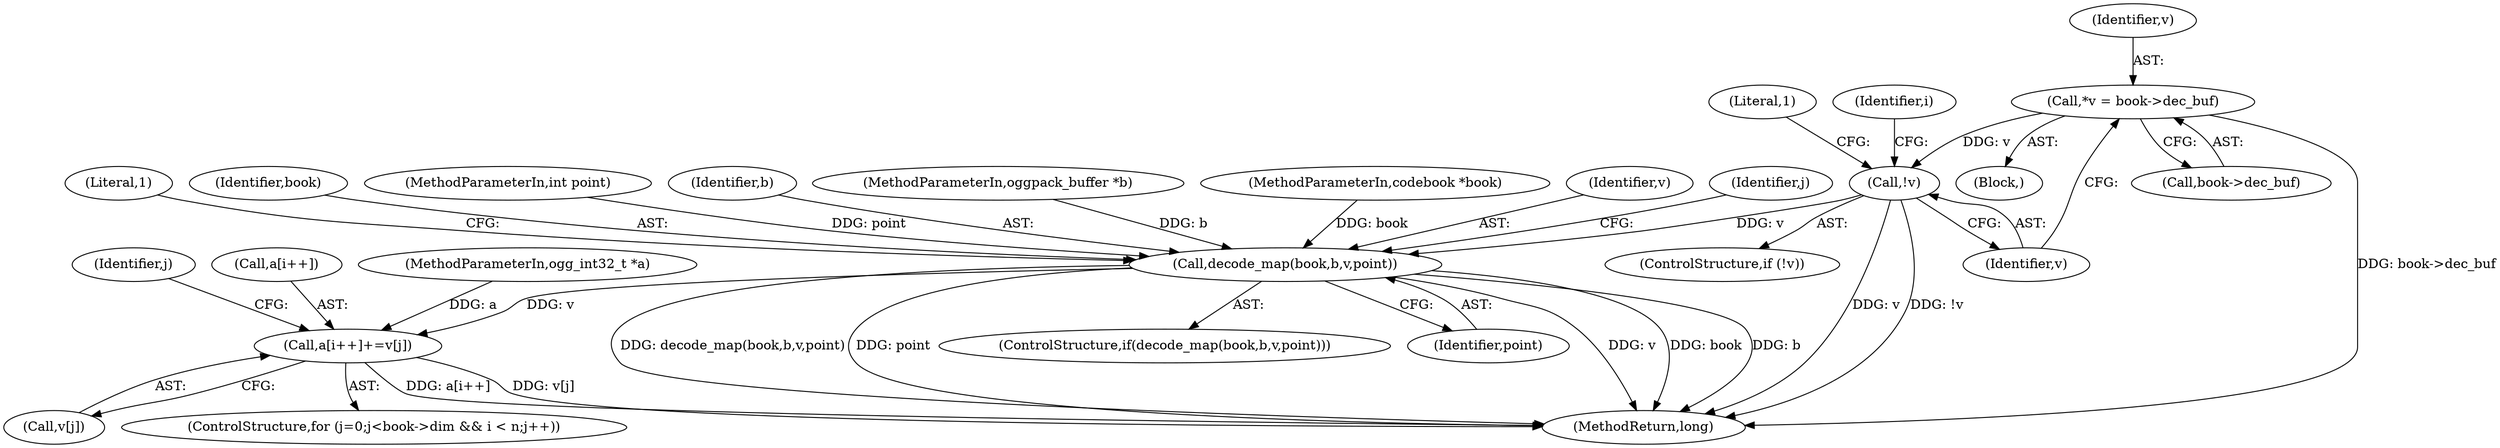 digraph "0_Android_eeb4e45d5683f88488c083ecf142dc89bc3f0b47_4@pointer" {
"1000116" [label="(Call,*v = book->dec_buf)"];
"1000124" [label="(Call,!v)"];
"1000138" [label="(Call,decode_map(book,b,v,point))"];
"1000161" [label="(Call,a[i++]+=v[j])"];
"1000142" [label="(Identifier,point)"];
"1000118" [label="(Call,book->dec_buf)"];
"1000139" [label="(Identifier,book)"];
"1000161" [label="(Call,a[i++]+=v[j])"];
"1000114" [label="(Block,)"];
"1000160" [label="(Identifier,j)"];
"1000106" [label="(MethodParameterIn,int point)"];
"1000162" [label="(Call,a[i++])"];
"1000125" [label="(Identifier,v)"];
"1000103" [label="(MethodParameterIn,ogg_int32_t *a)"];
"1000171" [label="(MethodReturn,long)"];
"1000140" [label="(Identifier,b)"];
"1000104" [label="(MethodParameterIn,oggpack_buffer *b)"];
"1000102" [label="(MethodParameterIn,codebook *book)"];
"1000117" [label="(Identifier,v)"];
"1000141" [label="(Identifier,v)"];
"1000166" [label="(Call,v[j])"];
"1000124" [label="(Call,!v)"];
"1000123" [label="(ControlStructure,if (!v))"];
"1000128" [label="(Literal,1)"];
"1000116" [label="(Call,*v = book->dec_buf)"];
"1000138" [label="(Call,decode_map(book,b,v,point))"];
"1000131" [label="(Identifier,i)"];
"1000137" [label="(ControlStructure,if(decode_map(book,b,v,point)))"];
"1000146" [label="(ControlStructure,for (j=0;j<book->dim && i < n;j++))"];
"1000148" [label="(Identifier,j)"];
"1000145" [label="(Literal,1)"];
"1000116" -> "1000114"  [label="AST: "];
"1000116" -> "1000118"  [label="CFG: "];
"1000117" -> "1000116"  [label="AST: "];
"1000118" -> "1000116"  [label="AST: "];
"1000125" -> "1000116"  [label="CFG: "];
"1000116" -> "1000171"  [label="DDG: book->dec_buf"];
"1000116" -> "1000124"  [label="DDG: v"];
"1000124" -> "1000123"  [label="AST: "];
"1000124" -> "1000125"  [label="CFG: "];
"1000125" -> "1000124"  [label="AST: "];
"1000128" -> "1000124"  [label="CFG: "];
"1000131" -> "1000124"  [label="CFG: "];
"1000124" -> "1000171"  [label="DDG: v"];
"1000124" -> "1000171"  [label="DDG: !v"];
"1000124" -> "1000138"  [label="DDG: v"];
"1000138" -> "1000137"  [label="AST: "];
"1000138" -> "1000142"  [label="CFG: "];
"1000139" -> "1000138"  [label="AST: "];
"1000140" -> "1000138"  [label="AST: "];
"1000141" -> "1000138"  [label="AST: "];
"1000142" -> "1000138"  [label="AST: "];
"1000145" -> "1000138"  [label="CFG: "];
"1000148" -> "1000138"  [label="CFG: "];
"1000138" -> "1000171"  [label="DDG: point"];
"1000138" -> "1000171"  [label="DDG: v"];
"1000138" -> "1000171"  [label="DDG: book"];
"1000138" -> "1000171"  [label="DDG: b"];
"1000138" -> "1000171"  [label="DDG: decode_map(book,b,v,point)"];
"1000102" -> "1000138"  [label="DDG: book"];
"1000104" -> "1000138"  [label="DDG: b"];
"1000106" -> "1000138"  [label="DDG: point"];
"1000138" -> "1000161"  [label="DDG: v"];
"1000161" -> "1000146"  [label="AST: "];
"1000161" -> "1000166"  [label="CFG: "];
"1000162" -> "1000161"  [label="AST: "];
"1000166" -> "1000161"  [label="AST: "];
"1000160" -> "1000161"  [label="CFG: "];
"1000161" -> "1000171"  [label="DDG: a[i++]"];
"1000161" -> "1000171"  [label="DDG: v[j]"];
"1000103" -> "1000161"  [label="DDG: a"];
}
